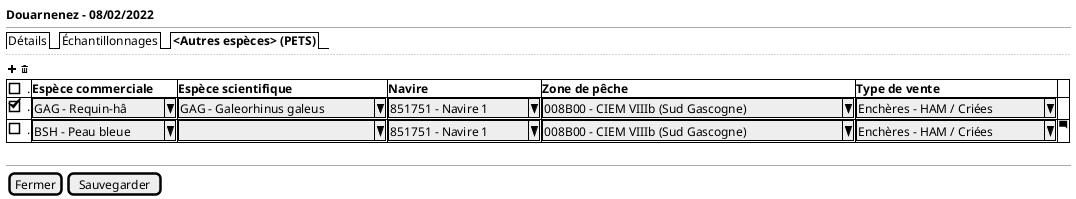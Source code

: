@startsalt
{
  <b>Douarnenez - 08/02/2022
  --
  {/  Détails | Échantillonnages | <b><Autres espèces> (PETS)}
  ..
  { <&plus> <&trash> }

	{#

      [].| <b>Espèce commerciale | <b>Espèce scientifique  | <b>Navire | <b>Zone de pêche| <b>Type de vente | .
      [X]. | ^GAG - Requin-hâ ^ | ^GAG - Galeorhinus galeus^ | ^851751 - Navire 1^ | ^008B00 - CIEM VIIIb (Sud Gascogne)   ^ | ^Enchères - HAM / Criées^ | .
      []. | ^BSH - Peau bleue^ | ^                        ^ | ^851751 - Navire 1^ | ^008B00 - CIEM VIIIb (Sud Gascogne)   ^ | ^Enchères - HAM / Criées^ | <&comment-square>
    }
    .
  --


  {
    [Fermer] | [Sauvegarder]
  }
}
@endsalt
